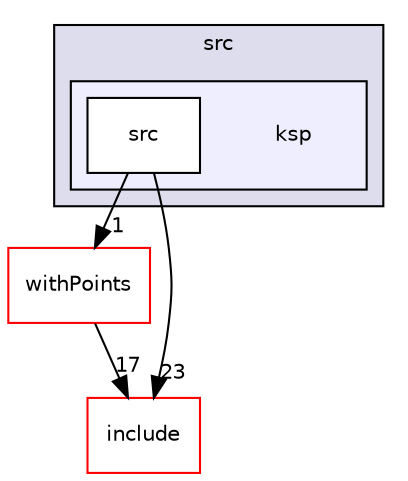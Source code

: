 digraph "/home/vicky/pgrouting/pgrouting/pgrouting/src/ksp" {
  compound=true
  node [ fontsize="10", fontname="Helvetica"];
  edge [ labelfontsize="10", labelfontname="Helvetica"];
  subgraph clusterdir_68267d1309a1af8e8297ef4c3efbcdba {
    graph [ bgcolor="#ddddee", pencolor="black", label="src" fontname="Helvetica", fontsize="10", URL="dir_68267d1309a1af8e8297ef4c3efbcdba.html"]
  subgraph clusterdir_2f5fb978aad6d15897bf76bd3f14c291 {
    graph [ bgcolor="#eeeeff", pencolor="black", label="" URL="dir_2f5fb978aad6d15897bf76bd3f14c291.html"];
    dir_2f5fb978aad6d15897bf76bd3f14c291 [shape=plaintext label="ksp"];
    dir_feb8149d5af3cd37103556366b14467a [shape=box label="src" color="black" fillcolor="white" style="filled" URL="dir_feb8149d5af3cd37103556366b14467a.html"];
  }
  }
  dir_db4188eb592e899b4ab759c326d3f65f [shape=box label="withPoints" fillcolor="white" style="filled" color="red" URL="dir_db4188eb592e899b4ab759c326d3f65f.html"];
  dir_d44c64559bbebec7f509842c48db8b23 [shape=box label="include" fillcolor="white" style="filled" color="red" URL="dir_d44c64559bbebec7f509842c48db8b23.html"];
  dir_db4188eb592e899b4ab759c326d3f65f->dir_d44c64559bbebec7f509842c48db8b23 [headlabel="17", labeldistance=1.5 headhref="dir_000075_000000.html"];
  dir_feb8149d5af3cd37103556366b14467a->dir_db4188eb592e899b4ab759c326d3f65f [headlabel="1", labeldistance=1.5 headhref="dir_000059_000075.html"];
  dir_feb8149d5af3cd37103556366b14467a->dir_d44c64559bbebec7f509842c48db8b23 [headlabel="23", labeldistance=1.5 headhref="dir_000059_000000.html"];
}
